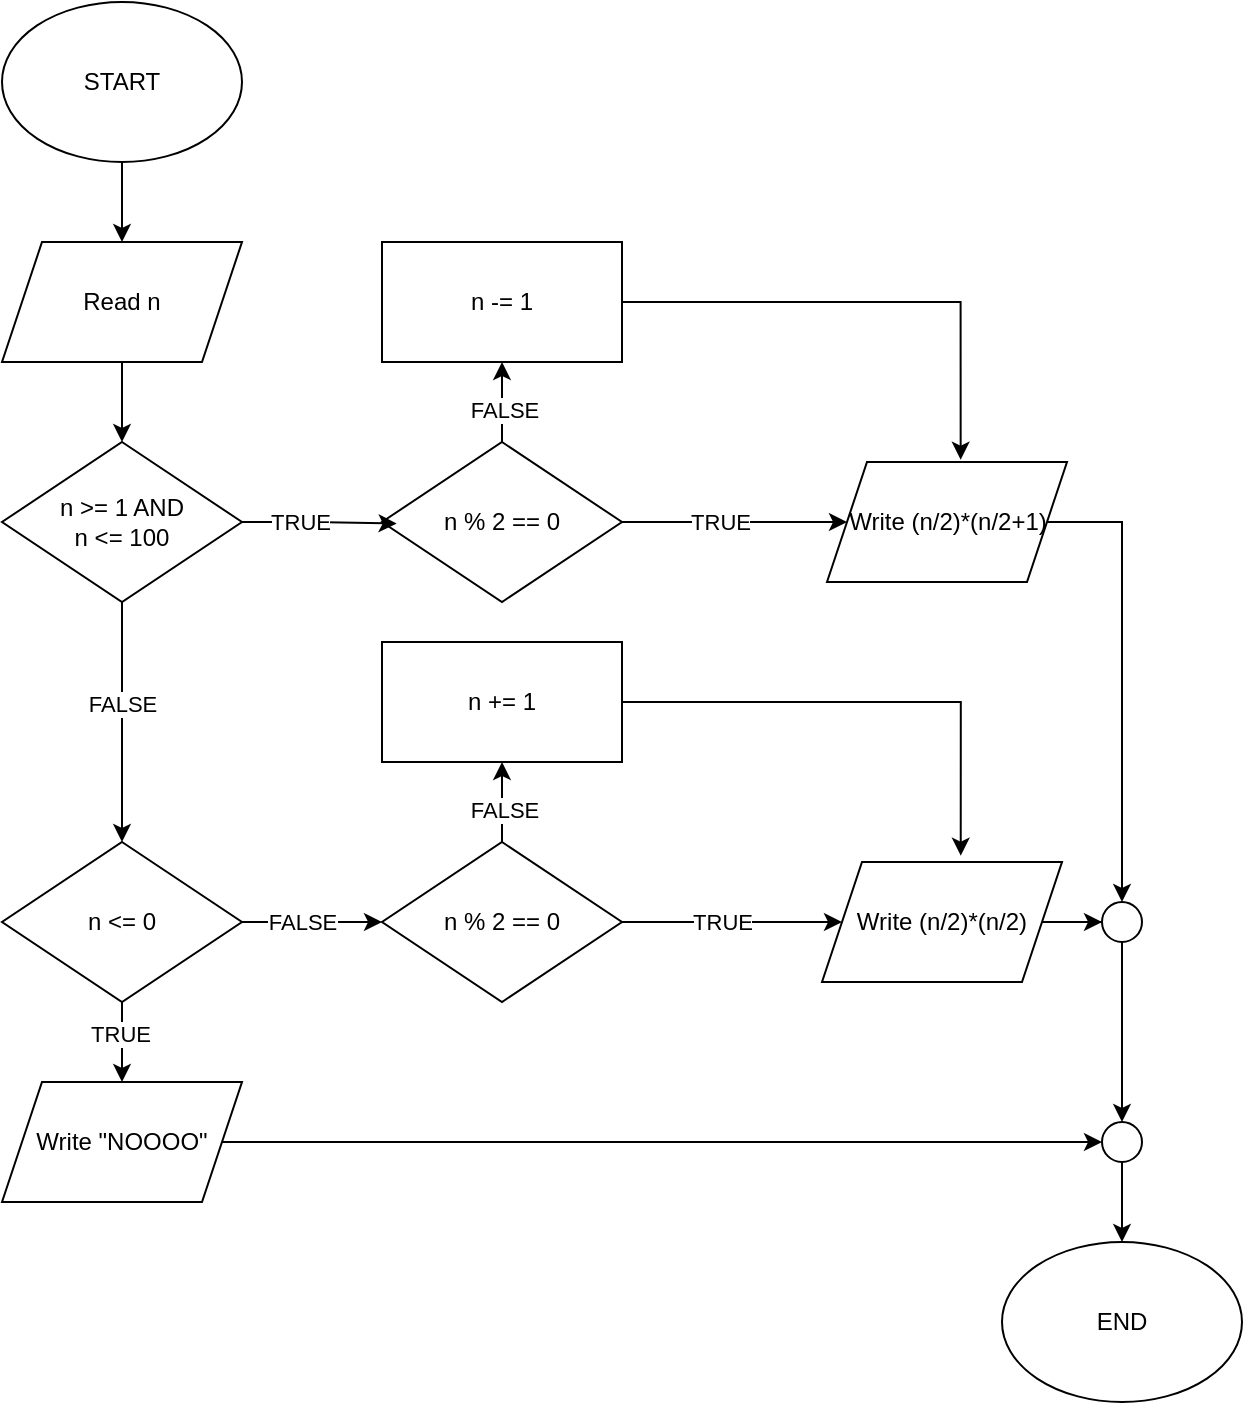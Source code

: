 <mxfile version="26.0.9">
  <diagram name="Pagina-1" id="f_py4ygwqpFPq02CmGYS">
    <mxGraphModel dx="1489" dy="807" grid="1" gridSize="10" guides="1" tooltips="1" connect="1" arrows="1" fold="1" page="1" pageScale="1" pageWidth="827" pageHeight="1169" math="0" shadow="0">
      <root>
        <mxCell id="0" />
        <mxCell id="1" parent="0" />
        <mxCell id="Rk2qhPAnE23z12M6foZ3-5" style="edgeStyle=orthogonalEdgeStyle;rounded=0;orthogonalLoop=1;jettySize=auto;html=1;entryX=0.5;entryY=0;entryDx=0;entryDy=0;" edge="1" parent="1" source="Rk2qhPAnE23z12M6foZ3-1" target="Rk2qhPAnE23z12M6foZ3-2">
          <mxGeometry relative="1" as="geometry" />
        </mxCell>
        <mxCell id="Rk2qhPAnE23z12M6foZ3-1" value="START" style="ellipse;whiteSpace=wrap;html=1;" vertex="1" parent="1">
          <mxGeometry x="360" y="20" width="120" height="80" as="geometry" />
        </mxCell>
        <mxCell id="Rk2qhPAnE23z12M6foZ3-4" style="edgeStyle=orthogonalEdgeStyle;rounded=0;orthogonalLoop=1;jettySize=auto;html=1;entryX=0.5;entryY=0;entryDx=0;entryDy=0;" edge="1" parent="1" source="Rk2qhPAnE23z12M6foZ3-2" target="Rk2qhPAnE23z12M6foZ3-3">
          <mxGeometry relative="1" as="geometry" />
        </mxCell>
        <mxCell id="Rk2qhPAnE23z12M6foZ3-2" value="Read n" style="shape=parallelogram;perimeter=parallelogramPerimeter;whiteSpace=wrap;html=1;fixedSize=1;" vertex="1" parent="1">
          <mxGeometry x="360" y="140" width="120" height="60" as="geometry" />
        </mxCell>
        <mxCell id="Rk2qhPAnE23z12M6foZ3-7" style="edgeStyle=orthogonalEdgeStyle;rounded=0;orthogonalLoop=1;jettySize=auto;html=1;entryX=0.5;entryY=0;entryDx=0;entryDy=0;" edge="1" parent="1" source="Rk2qhPAnE23z12M6foZ3-3" target="Rk2qhPAnE23z12M6foZ3-9">
          <mxGeometry relative="1" as="geometry">
            <mxPoint x="420" y="360" as="targetPoint" />
          </mxGeometry>
        </mxCell>
        <mxCell id="Rk2qhPAnE23z12M6foZ3-13" value="FALSE" style="edgeLabel;html=1;align=center;verticalAlign=middle;resizable=0;points=[];" vertex="1" connectable="0" parent="Rk2qhPAnE23z12M6foZ3-7">
          <mxGeometry x="-0.161" relative="1" as="geometry">
            <mxPoint as="offset" />
          </mxGeometry>
        </mxCell>
        <mxCell id="Rk2qhPAnE23z12M6foZ3-3" value="n &amp;gt;= 1 AND&lt;div&gt;n &amp;lt;= 100&lt;/div&gt;" style="rhombus;whiteSpace=wrap;html=1;" vertex="1" parent="1">
          <mxGeometry x="360" y="240" width="120" height="80" as="geometry" />
        </mxCell>
        <mxCell id="Rk2qhPAnE23z12M6foZ3-22" style="edgeStyle=orthogonalEdgeStyle;rounded=0;orthogonalLoop=1;jettySize=auto;html=1;entryX=0.5;entryY=0;entryDx=0;entryDy=0;" edge="1" parent="1" source="Rk2qhPAnE23z12M6foZ3-8" target="Rk2qhPAnE23z12M6foZ3-20">
          <mxGeometry relative="1" as="geometry" />
        </mxCell>
        <mxCell id="Rk2qhPAnE23z12M6foZ3-8" value="Write (n/2)*(n/2+1)" style="shape=parallelogram;perimeter=parallelogramPerimeter;whiteSpace=wrap;html=1;fixedSize=1;" vertex="1" parent="1">
          <mxGeometry x="772.5" y="250" width="120" height="60" as="geometry" />
        </mxCell>
        <mxCell id="Rk2qhPAnE23z12M6foZ3-17" style="edgeStyle=orthogonalEdgeStyle;rounded=0;orthogonalLoop=1;jettySize=auto;html=1;" edge="1" parent="1" source="Rk2qhPAnE23z12M6foZ3-9">
          <mxGeometry relative="1" as="geometry">
            <mxPoint x="420" y="560" as="targetPoint" />
          </mxGeometry>
        </mxCell>
        <mxCell id="Rk2qhPAnE23z12M6foZ3-18" value="TRUE" style="edgeLabel;html=1;align=center;verticalAlign=middle;resizable=0;points=[];" vertex="1" connectable="0" parent="Rk2qhPAnE23z12M6foZ3-17">
          <mxGeometry x="-0.238" y="-1" relative="1" as="geometry">
            <mxPoint as="offset" />
          </mxGeometry>
        </mxCell>
        <mxCell id="Rk2qhPAnE23z12M6foZ3-49" style="edgeStyle=orthogonalEdgeStyle;rounded=0;orthogonalLoop=1;jettySize=auto;html=1;entryX=0;entryY=0.5;entryDx=0;entryDy=0;" edge="1" parent="1" source="Rk2qhPAnE23z12M6foZ3-9" target="Rk2qhPAnE23z12M6foZ3-48">
          <mxGeometry relative="1" as="geometry" />
        </mxCell>
        <mxCell id="Rk2qhPAnE23z12M6foZ3-50" value="FALSE" style="edgeLabel;html=1;align=center;verticalAlign=middle;resizable=0;points=[];" vertex="1" connectable="0" parent="Rk2qhPAnE23z12M6foZ3-49">
          <mxGeometry x="-0.252" relative="1" as="geometry">
            <mxPoint x="4" as="offset" />
          </mxGeometry>
        </mxCell>
        <mxCell id="Rk2qhPAnE23z12M6foZ3-9" value="n &amp;lt;= 0" style="rhombus;whiteSpace=wrap;html=1;" vertex="1" parent="1">
          <mxGeometry x="360" y="440" width="120" height="80" as="geometry" />
        </mxCell>
        <mxCell id="Rk2qhPAnE23z12M6foZ3-21" style="edgeStyle=orthogonalEdgeStyle;rounded=0;orthogonalLoop=1;jettySize=auto;html=1;entryX=0;entryY=0.5;entryDx=0;entryDy=0;" edge="1" parent="1" source="Rk2qhPAnE23z12M6foZ3-15" target="Rk2qhPAnE23z12M6foZ3-20">
          <mxGeometry relative="1" as="geometry" />
        </mxCell>
        <mxCell id="Rk2qhPAnE23z12M6foZ3-15" value="Write (n/2)*(n/2)" style="shape=parallelogram;perimeter=parallelogramPerimeter;whiteSpace=wrap;html=1;fixedSize=1;" vertex="1" parent="1">
          <mxGeometry x="770" y="450" width="120" height="60" as="geometry" />
        </mxCell>
        <mxCell id="Rk2qhPAnE23z12M6foZ3-26" style="edgeStyle=orthogonalEdgeStyle;rounded=0;orthogonalLoop=1;jettySize=auto;html=1;entryX=0;entryY=0.5;entryDx=0;entryDy=0;" edge="1" parent="1" source="Rk2qhPAnE23z12M6foZ3-19" target="Rk2qhPAnE23z12M6foZ3-23">
          <mxGeometry relative="1" as="geometry" />
        </mxCell>
        <mxCell id="Rk2qhPAnE23z12M6foZ3-19" value="Write &quot;NOOOO&quot;" style="shape=parallelogram;perimeter=parallelogramPerimeter;whiteSpace=wrap;html=1;fixedSize=1;" vertex="1" parent="1">
          <mxGeometry x="360" y="560" width="120" height="60" as="geometry" />
        </mxCell>
        <mxCell id="Rk2qhPAnE23z12M6foZ3-25" style="edgeStyle=orthogonalEdgeStyle;rounded=0;orthogonalLoop=1;jettySize=auto;html=1;entryX=0.5;entryY=0;entryDx=0;entryDy=0;" edge="1" parent="1" source="Rk2qhPAnE23z12M6foZ3-20" target="Rk2qhPAnE23z12M6foZ3-23">
          <mxGeometry relative="1" as="geometry" />
        </mxCell>
        <mxCell id="Rk2qhPAnE23z12M6foZ3-20" value="" style="ellipse;whiteSpace=wrap;html=1;aspect=fixed;" vertex="1" parent="1">
          <mxGeometry x="910" y="470" width="20" height="20" as="geometry" />
        </mxCell>
        <mxCell id="Rk2qhPAnE23z12M6foZ3-28" style="edgeStyle=orthogonalEdgeStyle;rounded=0;orthogonalLoop=1;jettySize=auto;html=1;" edge="1" parent="1" source="Rk2qhPAnE23z12M6foZ3-23">
          <mxGeometry relative="1" as="geometry">
            <mxPoint x="920" y="640" as="targetPoint" />
          </mxGeometry>
        </mxCell>
        <mxCell id="Rk2qhPAnE23z12M6foZ3-23" value="" style="ellipse;whiteSpace=wrap;html=1;aspect=fixed;" vertex="1" parent="1">
          <mxGeometry x="910" y="580" width="20" height="20" as="geometry" />
        </mxCell>
        <mxCell id="Rk2qhPAnE23z12M6foZ3-27" value="END" style="ellipse;whiteSpace=wrap;html=1;" vertex="1" parent="1">
          <mxGeometry x="860" y="640" width="120" height="80" as="geometry" />
        </mxCell>
        <mxCell id="Rk2qhPAnE23z12M6foZ3-42" style="edgeStyle=orthogonalEdgeStyle;rounded=0;orthogonalLoop=1;jettySize=auto;html=1;entryX=0;entryY=0.5;entryDx=0;entryDy=0;" edge="1" parent="1" source="Rk2qhPAnE23z12M6foZ3-39" target="Rk2qhPAnE23z12M6foZ3-8">
          <mxGeometry relative="1" as="geometry" />
        </mxCell>
        <mxCell id="Rk2qhPAnE23z12M6foZ3-43" value="TRUE" style="edgeLabel;html=1;align=center;verticalAlign=middle;resizable=0;points=[];" vertex="1" connectable="0" parent="Rk2qhPAnE23z12M6foZ3-42">
          <mxGeometry x="-0.141" relative="1" as="geometry">
            <mxPoint as="offset" />
          </mxGeometry>
        </mxCell>
        <mxCell id="Rk2qhPAnE23z12M6foZ3-45" style="edgeStyle=orthogonalEdgeStyle;rounded=0;orthogonalLoop=1;jettySize=auto;html=1;entryX=0.5;entryY=1;entryDx=0;entryDy=0;" edge="1" parent="1" source="Rk2qhPAnE23z12M6foZ3-39" target="Rk2qhPAnE23z12M6foZ3-44">
          <mxGeometry relative="1" as="geometry" />
        </mxCell>
        <mxCell id="Rk2qhPAnE23z12M6foZ3-46" value="FALSE" style="edgeLabel;html=1;align=center;verticalAlign=middle;resizable=0;points=[];" vertex="1" connectable="0" parent="Rk2qhPAnE23z12M6foZ3-45">
          <mxGeometry x="-0.208" y="-1" relative="1" as="geometry">
            <mxPoint as="offset" />
          </mxGeometry>
        </mxCell>
        <mxCell id="Rk2qhPAnE23z12M6foZ3-39" value="n % 2 == 0" style="rhombus;whiteSpace=wrap;html=1;" vertex="1" parent="1">
          <mxGeometry x="550" y="240" width="120" height="80" as="geometry" />
        </mxCell>
        <mxCell id="Rk2qhPAnE23z12M6foZ3-40" style="edgeStyle=orthogonalEdgeStyle;rounded=0;orthogonalLoop=1;jettySize=auto;html=1;entryX=0.061;entryY=0.51;entryDx=0;entryDy=0;entryPerimeter=0;" edge="1" parent="1" source="Rk2qhPAnE23z12M6foZ3-3" target="Rk2qhPAnE23z12M6foZ3-39">
          <mxGeometry relative="1" as="geometry" />
        </mxCell>
        <mxCell id="Rk2qhPAnE23z12M6foZ3-41" value="TRUE" style="edgeLabel;html=1;align=center;verticalAlign=middle;resizable=0;points=[];" vertex="1" connectable="0" parent="Rk2qhPAnE23z12M6foZ3-40">
          <mxGeometry x="-0.254" relative="1" as="geometry">
            <mxPoint as="offset" />
          </mxGeometry>
        </mxCell>
        <mxCell id="Rk2qhPAnE23z12M6foZ3-44" value="n -= 1" style="rounded=0;whiteSpace=wrap;html=1;" vertex="1" parent="1">
          <mxGeometry x="550" y="140" width="120" height="60" as="geometry" />
        </mxCell>
        <mxCell id="Rk2qhPAnE23z12M6foZ3-47" style="edgeStyle=orthogonalEdgeStyle;rounded=0;orthogonalLoop=1;jettySize=auto;html=1;entryX=0.557;entryY=-0.019;entryDx=0;entryDy=0;entryPerimeter=0;" edge="1" parent="1" source="Rk2qhPAnE23z12M6foZ3-44" target="Rk2qhPAnE23z12M6foZ3-8">
          <mxGeometry relative="1" as="geometry" />
        </mxCell>
        <mxCell id="Rk2qhPAnE23z12M6foZ3-51" style="edgeStyle=orthogonalEdgeStyle;rounded=0;orthogonalLoop=1;jettySize=auto;html=1;entryX=0;entryY=0.5;entryDx=0;entryDy=0;" edge="1" parent="1" source="Rk2qhPAnE23z12M6foZ3-48" target="Rk2qhPAnE23z12M6foZ3-15">
          <mxGeometry relative="1" as="geometry" />
        </mxCell>
        <mxCell id="Rk2qhPAnE23z12M6foZ3-52" value="TRUE" style="edgeLabel;html=1;align=center;verticalAlign=middle;resizable=0;points=[];" vertex="1" connectable="0" parent="Rk2qhPAnE23z12M6foZ3-51">
          <mxGeometry x="-0.145" y="-2" relative="1" as="geometry">
            <mxPoint x="3" y="-2" as="offset" />
          </mxGeometry>
        </mxCell>
        <mxCell id="Rk2qhPAnE23z12M6foZ3-54" style="edgeStyle=orthogonalEdgeStyle;rounded=0;orthogonalLoop=1;jettySize=auto;html=1;entryX=0.5;entryY=1;entryDx=0;entryDy=0;" edge="1" parent="1" source="Rk2qhPAnE23z12M6foZ3-48" target="Rk2qhPAnE23z12M6foZ3-53">
          <mxGeometry relative="1" as="geometry" />
        </mxCell>
        <mxCell id="Rk2qhPAnE23z12M6foZ3-55" value="FALSE" style="edgeLabel;html=1;align=center;verticalAlign=middle;resizable=0;points=[];" vertex="1" connectable="0" parent="Rk2qhPAnE23z12M6foZ3-54">
          <mxGeometry x="-0.208" y="-1" relative="1" as="geometry">
            <mxPoint as="offset" />
          </mxGeometry>
        </mxCell>
        <mxCell id="Rk2qhPAnE23z12M6foZ3-48" value="n % 2 == 0" style="rhombus;whiteSpace=wrap;html=1;" vertex="1" parent="1">
          <mxGeometry x="550" y="440" width="120" height="80" as="geometry" />
        </mxCell>
        <mxCell id="Rk2qhPAnE23z12M6foZ3-53" value="n += 1" style="rounded=0;whiteSpace=wrap;html=1;" vertex="1" parent="1">
          <mxGeometry x="550" y="340" width="120" height="60" as="geometry" />
        </mxCell>
        <mxCell id="Rk2qhPAnE23z12M6foZ3-56" style="edgeStyle=orthogonalEdgeStyle;rounded=0;orthogonalLoop=1;jettySize=auto;html=1;entryX=0.578;entryY=-0.053;entryDx=0;entryDy=0;entryPerimeter=0;" edge="1" parent="1" source="Rk2qhPAnE23z12M6foZ3-53" target="Rk2qhPAnE23z12M6foZ3-15">
          <mxGeometry relative="1" as="geometry" />
        </mxCell>
      </root>
    </mxGraphModel>
  </diagram>
</mxfile>
